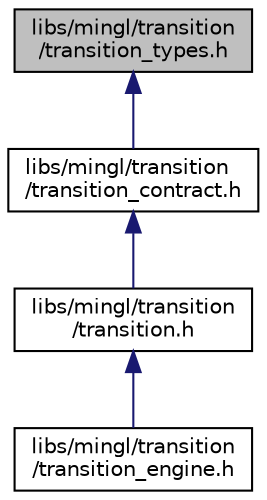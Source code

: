 digraph "libs/mingl/transition/transition_types.h"
{
 // LATEX_PDF_SIZE
  edge [fontname="Helvetica",fontsize="10",labelfontname="Helvetica",labelfontsize="10"];
  node [fontname="Helvetica",fontsize="10",shape=record];
  Node1 [label="libs/mingl/transition\l/transition_types.h",height=0.2,width=0.4,color="black", fillcolor="grey75", style="filled", fontcolor="black",tooltip="Définit quelques types pour les transitions."];
  Node1 -> Node2 [dir="back",color="midnightblue",fontsize="10",style="solid"];
  Node2 [label="libs/mingl/transition\l/transition_contract.h",height=0.2,width=0.4,color="black", fillcolor="white", style="filled",URL="$transition__contract_8h.html",tooltip="Création de la transition."];
  Node2 -> Node3 [dir="back",color="midnightblue",fontsize="10",style="solid"];
  Node3 [label="libs/mingl/transition\l/transition.h",height=0.2,width=0.4,color="black", fillcolor="white", style="filled",URL="$transition_8h.html",tooltip="Definition d'une transition."];
  Node3 -> Node4 [dir="back",color="midnightblue",fontsize="10",style="solid"];
  Node4 [label="libs/mingl/transition\l/transition_engine.h",height=0.2,width=0.4,color="black", fillcolor="white", style="filled",URL="$transition__engine_8h.html",tooltip="Gestionnaire de transition de minGL."];
}
